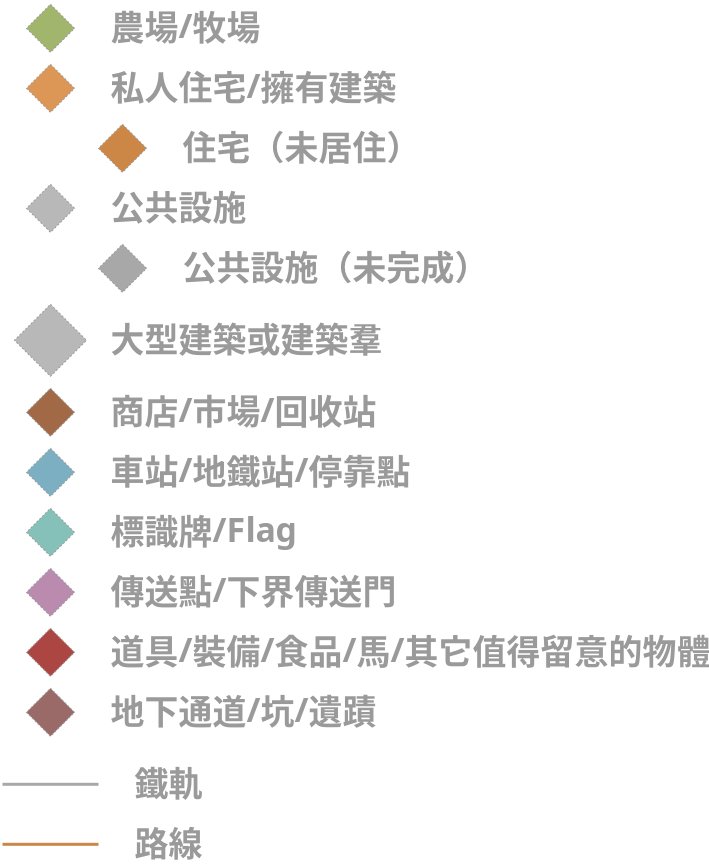 <?xml version="1.0" encoding="UTF-8"?>
<dia:diagram xmlns:dia="http://www.lysator.liu.se/~alla/dia/">
  <dia:layer name="Background" visible="true" active="true">
    <dia:object type="Flowchart - Diamond" version="0" id="O0">
      <dia:attribute name="obj_pos">
        <dia:point val="-15.6,25.2"/>
      </dia:attribute>
      <dia:attribute name="obj_bb">
        <dia:rectangle val="-15.6,25.2;-13.2,27.6"/>
      </dia:attribute>
      <dia:attribute name="elem_corner">
        <dia:point val="-15.6,25.2"/>
      </dia:attribute>
      <dia:attribute name="elem_width">
        <dia:real val="2.4"/>
      </dia:attribute>
      <dia:attribute name="elem_height">
        <dia:real val="2.4"/>
      </dia:attribute>
      <dia:attribute name="border_width">
        <dia:real val="0"/>
      </dia:attribute>
      <dia:attribute name="border_color">
        <dia:color val="#9a9a9a"/>
      </dia:attribute>
      <dia:attribute name="inner_color">
        <dia:color val="#86c1b9"/>
      </dia:attribute>
      <dia:attribute name="show_background">
        <dia:boolean val="true"/>
      </dia:attribute>
      <dia:attribute name="line_style">
        <dia:enum val="4"/>
      </dia:attribute>
      <dia:attribute name="padding">
        <dia:real val="0.354"/>
      </dia:attribute>
      <dia:attribute name="text">
        <dia:composite type="text">
          <dia:attribute name="string">
            <dia:string>##</dia:string>
          </dia:attribute>
          <dia:attribute name="font">
            <dia:font family="sans" style="0" name="Helvetica"/>
          </dia:attribute>
          <dia:attribute name="height">
            <dia:real val="0.8"/>
          </dia:attribute>
          <dia:attribute name="pos">
            <dia:point val="-14.4,26.64"/>
          </dia:attribute>
          <dia:attribute name="color">
            <dia:color val="#9a9a9a"/>
          </dia:attribute>
          <dia:attribute name="alignment">
            <dia:enum val="1"/>
          </dia:attribute>
        </dia:composite>
      </dia:attribute>
    </dia:object>
    <dia:object type="Flowchart - Diamond" version="0" id="O1">
      <dia:attribute name="obj_pos">
        <dia:point val="-15.6,28.2"/>
      </dia:attribute>
      <dia:attribute name="obj_bb">
        <dia:rectangle val="-15.6,28.2;-13.2,30.6"/>
      </dia:attribute>
      <dia:attribute name="elem_corner">
        <dia:point val="-15.6,28.2"/>
      </dia:attribute>
      <dia:attribute name="elem_width">
        <dia:real val="2.4"/>
      </dia:attribute>
      <dia:attribute name="elem_height">
        <dia:real val="2.4"/>
      </dia:attribute>
      <dia:attribute name="border_width">
        <dia:real val="0"/>
      </dia:attribute>
      <dia:attribute name="border_color">
        <dia:color val="#9a9a9a"/>
      </dia:attribute>
      <dia:attribute name="inner_color">
        <dia:color val="#ba8baf"/>
      </dia:attribute>
      <dia:attribute name="show_background">
        <dia:boolean val="true"/>
      </dia:attribute>
      <dia:attribute name="line_style">
        <dia:enum val="4"/>
      </dia:attribute>
      <dia:attribute name="padding">
        <dia:real val="0.354"/>
      </dia:attribute>
      <dia:attribute name="text">
        <dia:composite type="text">
          <dia:attribute name="string">
            <dia:string>##</dia:string>
          </dia:attribute>
          <dia:attribute name="font">
            <dia:font family="sans" style="0" name="Helvetica"/>
          </dia:attribute>
          <dia:attribute name="height">
            <dia:real val="0.8"/>
          </dia:attribute>
          <dia:attribute name="pos">
            <dia:point val="-14.4,29.64"/>
          </dia:attribute>
          <dia:attribute name="color">
            <dia:color val="#9a9a9a"/>
          </dia:attribute>
          <dia:attribute name="alignment">
            <dia:enum val="1"/>
          </dia:attribute>
        </dia:composite>
      </dia:attribute>
    </dia:object>
    <dia:object type="Flowchart - Diamond" version="0" id="O2">
      <dia:attribute name="obj_pos">
        <dia:point val="-15.6,31.2"/>
      </dia:attribute>
      <dia:attribute name="obj_bb">
        <dia:rectangle val="-15.6,31.2;-13.2,33.6"/>
      </dia:attribute>
      <dia:attribute name="elem_corner">
        <dia:point val="-15.6,31.2"/>
      </dia:attribute>
      <dia:attribute name="elem_width">
        <dia:real val="2.4"/>
      </dia:attribute>
      <dia:attribute name="elem_height">
        <dia:real val="2.4"/>
      </dia:attribute>
      <dia:attribute name="border_width">
        <dia:real val="0"/>
      </dia:attribute>
      <dia:attribute name="border_color">
        <dia:color val="#9a9a9a"/>
      </dia:attribute>
      <dia:attribute name="inner_color">
        <dia:color val="#ab4642"/>
      </dia:attribute>
      <dia:attribute name="show_background">
        <dia:boolean val="true"/>
      </dia:attribute>
      <dia:attribute name="line_style">
        <dia:enum val="4"/>
      </dia:attribute>
      <dia:attribute name="padding">
        <dia:real val="0.354"/>
      </dia:attribute>
      <dia:attribute name="text">
        <dia:composite type="text">
          <dia:attribute name="string">
            <dia:string>##</dia:string>
          </dia:attribute>
          <dia:attribute name="font">
            <dia:font family="sans" style="0" name="Helvetica"/>
          </dia:attribute>
          <dia:attribute name="height">
            <dia:real val="0.8"/>
          </dia:attribute>
          <dia:attribute name="pos">
            <dia:point val="-14.4,32.64"/>
          </dia:attribute>
          <dia:attribute name="color">
            <dia:color val="#9a9a9a"/>
          </dia:attribute>
          <dia:attribute name="alignment">
            <dia:enum val="1"/>
          </dia:attribute>
        </dia:composite>
      </dia:attribute>
    </dia:object>
    <dia:object type="Flowchart - Diamond" version="0" id="O3">
      <dia:attribute name="obj_pos">
        <dia:point val="-15.6,0"/>
      </dia:attribute>
      <dia:attribute name="obj_bb">
        <dia:rectangle val="-15.6,0;-13.2,2.4"/>
      </dia:attribute>
      <dia:attribute name="elem_corner">
        <dia:point val="-15.6,0"/>
      </dia:attribute>
      <dia:attribute name="elem_width">
        <dia:real val="2.4"/>
      </dia:attribute>
      <dia:attribute name="elem_height">
        <dia:real val="2.4"/>
      </dia:attribute>
      <dia:attribute name="border_width">
        <dia:real val="0"/>
      </dia:attribute>
      <dia:attribute name="border_color">
        <dia:color val="#9a9a9a"/>
      </dia:attribute>
      <dia:attribute name="inner_color">
        <dia:color val="#a1b56c"/>
      </dia:attribute>
      <dia:attribute name="show_background">
        <dia:boolean val="true"/>
      </dia:attribute>
      <dia:attribute name="line_style">
        <dia:enum val="4"/>
      </dia:attribute>
      <dia:attribute name="padding">
        <dia:real val="0.354"/>
      </dia:attribute>
      <dia:attribute name="text">
        <dia:composite type="text">
          <dia:attribute name="string">
            <dia:string>##</dia:string>
          </dia:attribute>
          <dia:attribute name="font">
            <dia:font family="sans" style="0" name="Helvetica"/>
          </dia:attribute>
          <dia:attribute name="height">
            <dia:real val="0.8"/>
          </dia:attribute>
          <dia:attribute name="pos">
            <dia:point val="-14.4,1.44"/>
          </dia:attribute>
          <dia:attribute name="color">
            <dia:color val="#9a9a9a"/>
          </dia:attribute>
          <dia:attribute name="alignment">
            <dia:enum val="1"/>
          </dia:attribute>
        </dia:composite>
      </dia:attribute>
    </dia:object>
    <dia:object type="Flowchart - Diamond" version="0" id="O4">
      <dia:attribute name="obj_pos">
        <dia:point val="-12,6"/>
      </dia:attribute>
      <dia:attribute name="obj_bb">
        <dia:rectangle val="-12,6;-9.6,8.4"/>
      </dia:attribute>
      <dia:attribute name="elem_corner">
        <dia:point val="-12,6"/>
      </dia:attribute>
      <dia:attribute name="elem_width">
        <dia:real val="2.4"/>
      </dia:attribute>
      <dia:attribute name="elem_height">
        <dia:real val="2.4"/>
      </dia:attribute>
      <dia:attribute name="border_width">
        <dia:real val="0"/>
      </dia:attribute>
      <dia:attribute name="border_color">
        <dia:color val="#9a9a9a"/>
      </dia:attribute>
      <dia:attribute name="inner_color">
        <dia:color val="#cc8646"/>
      </dia:attribute>
      <dia:attribute name="show_background">
        <dia:boolean val="true"/>
      </dia:attribute>
      <dia:attribute name="line_style">
        <dia:enum val="4"/>
      </dia:attribute>
      <dia:attribute name="padding">
        <dia:real val="0.354"/>
      </dia:attribute>
      <dia:attribute name="text">
        <dia:composite type="text">
          <dia:attribute name="string">
            <dia:string>##</dia:string>
          </dia:attribute>
          <dia:attribute name="font">
            <dia:font family="sans" style="0" name="Helvetica"/>
          </dia:attribute>
          <dia:attribute name="height">
            <dia:real val="0.8"/>
          </dia:attribute>
          <dia:attribute name="pos">
            <dia:point val="-10.8,7.44"/>
          </dia:attribute>
          <dia:attribute name="color">
            <dia:color val="#9a9a9a"/>
          </dia:attribute>
          <dia:attribute name="alignment">
            <dia:enum val="1"/>
          </dia:attribute>
        </dia:composite>
      </dia:attribute>
    </dia:object>
    <dia:object type="Flowchart - Diamond" version="0" id="O5">
      <dia:attribute name="obj_pos">
        <dia:point val="-15.6,3"/>
      </dia:attribute>
      <dia:attribute name="obj_bb">
        <dia:rectangle val="-15.6,3;-13.2,5.4"/>
      </dia:attribute>
      <dia:attribute name="elem_corner">
        <dia:point val="-15.6,3"/>
      </dia:attribute>
      <dia:attribute name="elem_width">
        <dia:real val="2.4"/>
      </dia:attribute>
      <dia:attribute name="elem_height">
        <dia:real val="2.4"/>
      </dia:attribute>
      <dia:attribute name="border_width">
        <dia:real val="0"/>
      </dia:attribute>
      <dia:attribute name="border_color">
        <dia:color val="#9a9a9a"/>
      </dia:attribute>
      <dia:attribute name="inner_color">
        <dia:color val="#dc9656"/>
      </dia:attribute>
      <dia:attribute name="show_background">
        <dia:boolean val="true"/>
      </dia:attribute>
      <dia:attribute name="line_style">
        <dia:enum val="4"/>
      </dia:attribute>
      <dia:attribute name="padding">
        <dia:real val="0.354"/>
      </dia:attribute>
      <dia:attribute name="text">
        <dia:composite type="text">
          <dia:attribute name="string">
            <dia:string>##</dia:string>
          </dia:attribute>
          <dia:attribute name="font">
            <dia:font family="sans" style="0" name="Helvetica"/>
          </dia:attribute>
          <dia:attribute name="height">
            <dia:real val="0.8"/>
          </dia:attribute>
          <dia:attribute name="pos">
            <dia:point val="-14.4,4.44"/>
          </dia:attribute>
          <dia:attribute name="color">
            <dia:color val="#9a9a9a"/>
          </dia:attribute>
          <dia:attribute name="alignment">
            <dia:enum val="1"/>
          </dia:attribute>
        </dia:composite>
      </dia:attribute>
    </dia:object>
    <dia:object type="Flowchart - Diamond" version="0" id="O6">
      <dia:attribute name="obj_pos">
        <dia:point val="-15.6,19.2"/>
      </dia:attribute>
      <dia:attribute name="obj_bb">
        <dia:rectangle val="-15.6,19.2;-13.2,21.6"/>
      </dia:attribute>
      <dia:attribute name="elem_corner">
        <dia:point val="-15.6,19.2"/>
      </dia:attribute>
      <dia:attribute name="elem_width">
        <dia:real val="2.4"/>
      </dia:attribute>
      <dia:attribute name="elem_height">
        <dia:real val="2.4"/>
      </dia:attribute>
      <dia:attribute name="border_width">
        <dia:real val="0"/>
      </dia:attribute>
      <dia:attribute name="border_color">
        <dia:color val="#9a9a9a"/>
      </dia:attribute>
      <dia:attribute name="inner_color">
        <dia:color val="#a16946"/>
      </dia:attribute>
      <dia:attribute name="show_background">
        <dia:boolean val="true"/>
      </dia:attribute>
      <dia:attribute name="line_style">
        <dia:enum val="4"/>
      </dia:attribute>
      <dia:attribute name="padding">
        <dia:real val="0.354"/>
      </dia:attribute>
      <dia:attribute name="text">
        <dia:composite type="text">
          <dia:attribute name="string">
            <dia:string>##</dia:string>
          </dia:attribute>
          <dia:attribute name="font">
            <dia:font family="sans" style="0" name="Helvetica"/>
          </dia:attribute>
          <dia:attribute name="height">
            <dia:real val="0.8"/>
          </dia:attribute>
          <dia:attribute name="pos">
            <dia:point val="-14.4,20.64"/>
          </dia:attribute>
          <dia:attribute name="color">
            <dia:color val="#9a9a9a"/>
          </dia:attribute>
          <dia:attribute name="alignment">
            <dia:enum val="1"/>
          </dia:attribute>
        </dia:composite>
      </dia:attribute>
    </dia:object>
    <dia:object type="Flowchart - Diamond" version="0" id="O7">
      <dia:attribute name="obj_pos">
        <dia:point val="-12,12"/>
      </dia:attribute>
      <dia:attribute name="obj_bb">
        <dia:rectangle val="-12,12;-9.6,14.4"/>
      </dia:attribute>
      <dia:attribute name="elem_corner">
        <dia:point val="-12,12"/>
      </dia:attribute>
      <dia:attribute name="elem_width">
        <dia:real val="2.4"/>
      </dia:attribute>
      <dia:attribute name="elem_height">
        <dia:real val="2.4"/>
      </dia:attribute>
      <dia:attribute name="border_width">
        <dia:real val="0"/>
      </dia:attribute>
      <dia:attribute name="border_color">
        <dia:color val="#9a9a9a"/>
      </dia:attribute>
      <dia:attribute name="inner_color">
        <dia:color val="#a8a8a8"/>
      </dia:attribute>
      <dia:attribute name="show_background">
        <dia:boolean val="true"/>
      </dia:attribute>
      <dia:attribute name="line_style">
        <dia:enum val="4"/>
      </dia:attribute>
      <dia:attribute name="padding">
        <dia:real val="0.354"/>
      </dia:attribute>
      <dia:attribute name="text">
        <dia:composite type="text">
          <dia:attribute name="string">
            <dia:string>##</dia:string>
          </dia:attribute>
          <dia:attribute name="font">
            <dia:font family="sans" style="0" name="Helvetica"/>
          </dia:attribute>
          <dia:attribute name="height">
            <dia:real val="0.8"/>
          </dia:attribute>
          <dia:attribute name="pos">
            <dia:point val="-10.8,13.44"/>
          </dia:attribute>
          <dia:attribute name="color">
            <dia:color val="#9a9a9a"/>
          </dia:attribute>
          <dia:attribute name="alignment">
            <dia:enum val="1"/>
          </dia:attribute>
        </dia:composite>
      </dia:attribute>
    </dia:object>
    <dia:object type="Flowchart - Diamond" version="0" id="O8">
      <dia:attribute name="obj_pos">
        <dia:point val="-15.6,9"/>
      </dia:attribute>
      <dia:attribute name="obj_bb">
        <dia:rectangle val="-15.6,9;-13.2,11.4"/>
      </dia:attribute>
      <dia:attribute name="elem_corner">
        <dia:point val="-15.6,9"/>
      </dia:attribute>
      <dia:attribute name="elem_width">
        <dia:real val="2.4"/>
      </dia:attribute>
      <dia:attribute name="elem_height">
        <dia:real val="2.4"/>
      </dia:attribute>
      <dia:attribute name="border_width">
        <dia:real val="0"/>
      </dia:attribute>
      <dia:attribute name="border_color">
        <dia:color val="#9a9a9a"/>
      </dia:attribute>
      <dia:attribute name="inner_color">
        <dia:color val="#b8b8b8"/>
      </dia:attribute>
      <dia:attribute name="show_background">
        <dia:boolean val="true"/>
      </dia:attribute>
      <dia:attribute name="line_style">
        <dia:enum val="4"/>
      </dia:attribute>
      <dia:attribute name="padding">
        <dia:real val="0.354"/>
      </dia:attribute>
      <dia:attribute name="text">
        <dia:composite type="text">
          <dia:attribute name="string">
            <dia:string>##</dia:string>
          </dia:attribute>
          <dia:attribute name="font">
            <dia:font family="sans" style="0" name="Helvetica"/>
          </dia:attribute>
          <dia:attribute name="height">
            <dia:real val="0.8"/>
          </dia:attribute>
          <dia:attribute name="pos">
            <dia:point val="-14.4,10.44"/>
          </dia:attribute>
          <dia:attribute name="color">
            <dia:color val="#9a9a9a"/>
          </dia:attribute>
          <dia:attribute name="alignment">
            <dia:enum val="1"/>
          </dia:attribute>
        </dia:composite>
      </dia:attribute>
    </dia:object>
    <dia:object type="Flowchart - Diamond" version="0" id="O9">
      <dia:attribute name="obj_pos">
        <dia:point val="-15.6,22.2"/>
      </dia:attribute>
      <dia:attribute name="obj_bb">
        <dia:rectangle val="-15.6,22.2;-13.2,24.6"/>
      </dia:attribute>
      <dia:attribute name="elem_corner">
        <dia:point val="-15.6,22.2"/>
      </dia:attribute>
      <dia:attribute name="elem_width">
        <dia:real val="2.4"/>
      </dia:attribute>
      <dia:attribute name="elem_height">
        <dia:real val="2.4"/>
      </dia:attribute>
      <dia:attribute name="border_width">
        <dia:real val="0"/>
      </dia:attribute>
      <dia:attribute name="border_color">
        <dia:color val="#9a9a9a"/>
      </dia:attribute>
      <dia:attribute name="inner_color">
        <dia:color val="#7cafc2"/>
      </dia:attribute>
      <dia:attribute name="show_background">
        <dia:boolean val="true"/>
      </dia:attribute>
      <dia:attribute name="line_style">
        <dia:enum val="4"/>
      </dia:attribute>
      <dia:attribute name="padding">
        <dia:real val="0.354"/>
      </dia:attribute>
      <dia:attribute name="text">
        <dia:composite type="text">
          <dia:attribute name="string">
            <dia:string>##</dia:string>
          </dia:attribute>
          <dia:attribute name="font">
            <dia:font family="sans" style="0" name="Helvetica"/>
          </dia:attribute>
          <dia:attribute name="height">
            <dia:real val="0.8"/>
          </dia:attribute>
          <dia:attribute name="pos">
            <dia:point val="-14.4,23.64"/>
          </dia:attribute>
          <dia:attribute name="color">
            <dia:color val="#9a9a9a"/>
          </dia:attribute>
          <dia:attribute name="alignment">
            <dia:enum val="1"/>
          </dia:attribute>
        </dia:composite>
      </dia:attribute>
    </dia:object>
    <dia:object type="Standard - Line" version="0" id="O10">
      <dia:attribute name="obj_pos">
        <dia:point val="-16.8,39"/>
      </dia:attribute>
      <dia:attribute name="obj_bb">
        <dia:rectangle val="-16.875,38.925;-11.925,39.075"/>
      </dia:attribute>
      <dia:attribute name="conn_endpoints">
        <dia:point val="-16.8,39"/>
        <dia:point val="-12,39"/>
      </dia:attribute>
      <dia:attribute name="numcp">
        <dia:int val="1"/>
      </dia:attribute>
      <dia:attribute name="line_color">
        <dia:color val="#a8a8a8"/>
      </dia:attribute>
      <dia:attribute name="line_width">
        <dia:real val="0.15"/>
      </dia:attribute>
    </dia:object>
    <dia:object type="Standard - Line" version="0" id="O11">
      <dia:attribute name="obj_pos">
        <dia:point val="-16.8,42"/>
      </dia:attribute>
      <dia:attribute name="obj_bb">
        <dia:rectangle val="-16.875,41.925;-11.925,42.075"/>
      </dia:attribute>
      <dia:attribute name="conn_endpoints">
        <dia:point val="-16.8,42"/>
        <dia:point val="-12,42"/>
      </dia:attribute>
      <dia:attribute name="numcp">
        <dia:int val="1"/>
      </dia:attribute>
      <dia:attribute name="line_color">
        <dia:color val="#cc8646"/>
      </dia:attribute>
      <dia:attribute name="line_width">
        <dia:real val="0.15"/>
      </dia:attribute>
    </dia:object>
    <dia:object type="Standard - Text" version="1" id="O12">
      <dia:attribute name="obj_pos">
        <dia:point val="-10.8,1.8"/>
      </dia:attribute>
      <dia:attribute name="obj_bb">
        <dia:rectangle val="-10.8,1.16;-10.8,1.933"/>
      </dia:attribute>
      <dia:attribute name="text">
        <dia:composite type="text">
          <dia:attribute name="string">
            <dia:string>##</dia:string>
          </dia:attribute>
          <dia:attribute name="font">
            <dia:font family="sans" style="0" name="Helvetica"/>
          </dia:attribute>
          <dia:attribute name="height">
            <dia:real val="0.8"/>
          </dia:attribute>
          <dia:attribute name="pos">
            <dia:point val="-10.8,1.8"/>
          </dia:attribute>
          <dia:attribute name="color">
            <dia:color val="#9a9a9a"/>
          </dia:attribute>
          <dia:attribute name="alignment">
            <dia:enum val="0"/>
          </dia:attribute>
        </dia:composite>
      </dia:attribute>
      <dia:attribute name="valign">
        <dia:enum val="3"/>
      </dia:attribute>
    </dia:object>
    <dia:object type="Standard - Text" version="1" id="O13">
      <dia:attribute name="obj_pos">
        <dia:point val="-7.8,7.8"/>
      </dia:attribute>
      <dia:attribute name="obj_bb">
        <dia:rectangle val="-7.8,6.013;4.048,8.18"/>
      </dia:attribute>
      <dia:attribute name="text">
        <dia:composite type="text">
          <dia:attribute name="string">
            <dia:string>#住宅（未居住）#</dia:string>
          </dia:attribute>
          <dia:attribute name="font">
            <dia:font family="MYuenHKS-SemiBold" style="64" name="Courier"/>
          </dia:attribute>
          <dia:attribute name="height">
            <dia:real val="2.117"/>
          </dia:attribute>
          <dia:attribute name="pos">
            <dia:point val="-7.8,7.8"/>
          </dia:attribute>
          <dia:attribute name="color">
            <dia:color val="#9a9a9a"/>
          </dia:attribute>
          <dia:attribute name="alignment">
            <dia:enum val="0"/>
          </dia:attribute>
        </dia:composite>
      </dia:attribute>
      <dia:attribute name="valign">
        <dia:enum val="3"/>
      </dia:attribute>
    </dia:object>
    <dia:object type="Standard - Text" version="1" id="O14">
      <dia:attribute name="obj_pos">
        <dia:point val="-11.4,27"/>
      </dia:attribute>
      <dia:attribute name="obj_bb">
        <dia:rectangle val="-11.4,25.212;-2.562,27.38"/>
      </dia:attribute>
      <dia:attribute name="text">
        <dia:composite type="text">
          <dia:attribute name="string">
            <dia:string>#標識牌/Flag#</dia:string>
          </dia:attribute>
          <dia:attribute name="font">
            <dia:font family="MYuenHKS-SemiBold" style="64" name="Courier"/>
          </dia:attribute>
          <dia:attribute name="height">
            <dia:real val="2.117"/>
          </dia:attribute>
          <dia:attribute name="pos">
            <dia:point val="-11.4,27"/>
          </dia:attribute>
          <dia:attribute name="color">
            <dia:color val="#9a9a9a"/>
          </dia:attribute>
          <dia:attribute name="alignment">
            <dia:enum val="0"/>
          </dia:attribute>
        </dia:composite>
      </dia:attribute>
      <dia:attribute name="valign">
        <dia:enum val="3"/>
      </dia:attribute>
    </dia:object>
    <dia:object type="Standard - Text" version="1" id="O15">
      <dia:attribute name="obj_pos">
        <dia:point val="-11.4,30"/>
      </dia:attribute>
      <dia:attribute name="obj_bb">
        <dia:rectangle val="-11.4,28.212;2.61,30.38"/>
      </dia:attribute>
      <dia:attribute name="text">
        <dia:composite type="text">
          <dia:attribute name="string">
            <dia:string>#傳送點/下界傳送門#</dia:string>
          </dia:attribute>
          <dia:attribute name="font">
            <dia:font family="MYuenHKS-SemiBold" style="64" name="Courier"/>
          </dia:attribute>
          <dia:attribute name="height">
            <dia:real val="2.117"/>
          </dia:attribute>
          <dia:attribute name="pos">
            <dia:point val="-11.4,30"/>
          </dia:attribute>
          <dia:attribute name="color">
            <dia:color val="#9a9a9a"/>
          </dia:attribute>
          <dia:attribute name="alignment">
            <dia:enum val="0"/>
          </dia:attribute>
        </dia:composite>
      </dia:attribute>
      <dia:attribute name="valign">
        <dia:enum val="3"/>
      </dia:attribute>
    </dia:object>
    <dia:object type="Standard - Text" version="1" id="O16">
      <dia:attribute name="obj_pos">
        <dia:point val="-11.4,33"/>
      </dia:attribute>
      <dia:attribute name="obj_bb">
        <dia:rectangle val="-11.4,31.212;17.56,33.38"/>
      </dia:attribute>
      <dia:attribute name="text">
        <dia:composite type="text">
          <dia:attribute name="string">
            <dia:string>#道具/裝備/食品/馬/其它值得留意的物體#</dia:string>
          </dia:attribute>
          <dia:attribute name="font">
            <dia:font family="MYuenHKS-SemiBold" style="64" name="Courier"/>
          </dia:attribute>
          <dia:attribute name="height">
            <dia:real val="2.117"/>
          </dia:attribute>
          <dia:attribute name="pos">
            <dia:point val="-11.4,33"/>
          </dia:attribute>
          <dia:attribute name="color">
            <dia:color val="#9a9a9a"/>
          </dia:attribute>
          <dia:attribute name="alignment">
            <dia:enum val="0"/>
          </dia:attribute>
        </dia:composite>
      </dia:attribute>
      <dia:attribute name="valign">
        <dia:enum val="3"/>
      </dia:attribute>
    </dia:object>
    <dia:object type="Standard - Text" version="1" id="O17">
      <dia:attribute name="obj_pos">
        <dia:point val="-11.4,1.8"/>
      </dia:attribute>
      <dia:attribute name="obj_bb">
        <dia:rectangle val="-11.4,0.013;-4.16,2.18"/>
      </dia:attribute>
      <dia:attribute name="text">
        <dia:composite type="text">
          <dia:attribute name="string">
            <dia:string>#農場/牧場#</dia:string>
          </dia:attribute>
          <dia:attribute name="font">
            <dia:font family="MYuenHKS-SemiBold" style="64" name="Courier"/>
          </dia:attribute>
          <dia:attribute name="height">
            <dia:real val="2.117"/>
          </dia:attribute>
          <dia:attribute name="pos">
            <dia:point val="-11.4,1.8"/>
          </dia:attribute>
          <dia:attribute name="color">
            <dia:color val="#9a9a9a"/>
          </dia:attribute>
          <dia:attribute name="alignment">
            <dia:enum val="0"/>
          </dia:attribute>
        </dia:composite>
      </dia:attribute>
      <dia:attribute name="valign">
        <dia:enum val="3"/>
      </dia:attribute>
    </dia:object>
    <dia:object type="Standard - Text" version="1" id="O18">
      <dia:attribute name="obj_pos">
        <dia:point val="-11.4,4.8"/>
      </dia:attribute>
      <dia:attribute name="obj_bb">
        <dia:rectangle val="-11.4,3.013;2.61,5.18"/>
      </dia:attribute>
      <dia:attribute name="text">
        <dia:composite type="text">
          <dia:attribute name="string">
            <dia:string>#私人住宅/擁有建築#</dia:string>
          </dia:attribute>
          <dia:attribute name="font">
            <dia:font family="MYuenHKS-SemiBold" style="64" name="Courier"/>
          </dia:attribute>
          <dia:attribute name="height">
            <dia:real val="2.117"/>
          </dia:attribute>
          <dia:attribute name="pos">
            <dia:point val="-11.4,4.8"/>
          </dia:attribute>
          <dia:attribute name="color">
            <dia:color val="#9a9a9a"/>
          </dia:attribute>
          <dia:attribute name="alignment">
            <dia:enum val="0"/>
          </dia:attribute>
        </dia:composite>
      </dia:attribute>
      <dia:attribute name="valign">
        <dia:enum val="3"/>
      </dia:attribute>
    </dia:object>
    <dia:object type="Standard - Text" version="1" id="O19">
      <dia:attribute name="obj_pos">
        <dia:point val="-11.4,21"/>
      </dia:attribute>
      <dia:attribute name="obj_bb">
        <dia:rectangle val="-11.4,19.212;1.387,21.38"/>
      </dia:attribute>
      <dia:attribute name="text">
        <dia:composite type="text">
          <dia:attribute name="string">
            <dia:string>#商店/市場/回收站#</dia:string>
          </dia:attribute>
          <dia:attribute name="font">
            <dia:font family="MYuenHKS-SemiBold" style="64" name="Courier"/>
          </dia:attribute>
          <dia:attribute name="height">
            <dia:real val="2.117"/>
          </dia:attribute>
          <dia:attribute name="pos">
            <dia:point val="-11.4,21"/>
          </dia:attribute>
          <dia:attribute name="color">
            <dia:color val="#9a9a9a"/>
          </dia:attribute>
          <dia:attribute name="alignment">
            <dia:enum val="0"/>
          </dia:attribute>
        </dia:composite>
      </dia:attribute>
      <dia:attribute name="valign">
        <dia:enum val="3"/>
      </dia:attribute>
    </dia:object>
    <dia:object type="Standard - Text" version="1" id="O20">
      <dia:attribute name="obj_pos">
        <dia:point val="-7.8,13.8"/>
      </dia:attribute>
      <dia:attribute name="obj_bb">
        <dia:rectangle val="-7.8,12.012;7.433,14.18"/>
      </dia:attribute>
      <dia:attribute name="text">
        <dia:composite type="text">
          <dia:attribute name="string">
            <dia:string>#公共設施（未完成）#</dia:string>
          </dia:attribute>
          <dia:attribute name="font">
            <dia:font family="MYuenHKS-SemiBold" style="64" name="Courier"/>
          </dia:attribute>
          <dia:attribute name="height">
            <dia:real val="2.117"/>
          </dia:attribute>
          <dia:attribute name="pos">
            <dia:point val="-7.8,13.8"/>
          </dia:attribute>
          <dia:attribute name="color">
            <dia:color val="#9a9a9a"/>
          </dia:attribute>
          <dia:attribute name="alignment">
            <dia:enum val="0"/>
          </dia:attribute>
        </dia:composite>
      </dia:attribute>
      <dia:attribute name="valign">
        <dia:enum val="3"/>
      </dia:attribute>
    </dia:object>
    <dia:object type="Standard - Text" version="1" id="O21">
      <dia:attribute name="obj_pos">
        <dia:point val="-11.4,10.8"/>
      </dia:attribute>
      <dia:attribute name="obj_bb">
        <dia:rectangle val="-11.4,9.012;-4.63,11.18"/>
      </dia:attribute>
      <dia:attribute name="text">
        <dia:composite type="text">
          <dia:attribute name="string">
            <dia:string>#公共設施#</dia:string>
          </dia:attribute>
          <dia:attribute name="font">
            <dia:font family="MYuenHKS-SemiBold" style="64" name="Courier"/>
          </dia:attribute>
          <dia:attribute name="height">
            <dia:real val="2.117"/>
          </dia:attribute>
          <dia:attribute name="pos">
            <dia:point val="-11.4,10.8"/>
          </dia:attribute>
          <dia:attribute name="color">
            <dia:color val="#9a9a9a"/>
          </dia:attribute>
          <dia:attribute name="alignment">
            <dia:enum val="0"/>
          </dia:attribute>
        </dia:composite>
      </dia:attribute>
      <dia:attribute name="valign">
        <dia:enum val="3"/>
      </dia:attribute>
    </dia:object>
    <dia:object type="Standard - Text" version="1" id="O22">
      <dia:attribute name="obj_pos">
        <dia:point val="-11.4,24"/>
      </dia:attribute>
      <dia:attribute name="obj_bb">
        <dia:rectangle val="-11.4,22.212;3.08,24.38"/>
      </dia:attribute>
      <dia:attribute name="text">
        <dia:composite type="text">
          <dia:attribute name="string">
            <dia:string>#車站/地鐵站/停靠點#</dia:string>
          </dia:attribute>
          <dia:attribute name="font">
            <dia:font family="MYuenHKS-SemiBold" style="64" name="Courier"/>
          </dia:attribute>
          <dia:attribute name="height">
            <dia:real val="2.117"/>
          </dia:attribute>
          <dia:attribute name="pos">
            <dia:point val="-11.4,24"/>
          </dia:attribute>
          <dia:attribute name="color">
            <dia:color val="#9a9a9a"/>
          </dia:attribute>
          <dia:attribute name="alignment">
            <dia:enum val="0"/>
          </dia:attribute>
        </dia:composite>
      </dia:attribute>
      <dia:attribute name="valign">
        <dia:enum val="3"/>
      </dia:attribute>
    </dia:object>
    <dia:object type="Standard - Text" version="1" id="O23">
      <dia:attribute name="obj_pos">
        <dia:point val="-10.2,39.6"/>
      </dia:attribute>
      <dia:attribute name="obj_bb">
        <dia:rectangle val="-10.2,37.812;-6.815,39.98"/>
      </dia:attribute>
      <dia:attribute name="text">
        <dia:composite type="text">
          <dia:attribute name="string">
            <dia:string>#鐵軌#</dia:string>
          </dia:attribute>
          <dia:attribute name="font">
            <dia:font family="MYuenHKS-SemiBold" style="64" name="Courier"/>
          </dia:attribute>
          <dia:attribute name="height">
            <dia:real val="2.117"/>
          </dia:attribute>
          <dia:attribute name="pos">
            <dia:point val="-10.2,39.6"/>
          </dia:attribute>
          <dia:attribute name="color">
            <dia:color val="#9a9a9a"/>
          </dia:attribute>
          <dia:attribute name="alignment">
            <dia:enum val="0"/>
          </dia:attribute>
        </dia:composite>
      </dia:attribute>
      <dia:attribute name="valign">
        <dia:enum val="3"/>
      </dia:attribute>
    </dia:object>
    <dia:object type="Standard - Text" version="1" id="O24">
      <dia:attribute name="obj_pos">
        <dia:point val="-10.2,42.6"/>
      </dia:attribute>
      <dia:attribute name="obj_bb">
        <dia:rectangle val="-10.2,40.812;-6.815,42.98"/>
      </dia:attribute>
      <dia:attribute name="text">
        <dia:composite type="text">
          <dia:attribute name="string">
            <dia:string>#路線#</dia:string>
          </dia:attribute>
          <dia:attribute name="font">
            <dia:font family="MYuenHKS-SemiBold" style="64" name="Courier"/>
          </dia:attribute>
          <dia:attribute name="height">
            <dia:real val="2.117"/>
          </dia:attribute>
          <dia:attribute name="pos">
            <dia:point val="-10.2,42.6"/>
          </dia:attribute>
          <dia:attribute name="color">
            <dia:color val="#9a9a9a"/>
          </dia:attribute>
          <dia:attribute name="alignment">
            <dia:enum val="0"/>
          </dia:attribute>
        </dia:composite>
      </dia:attribute>
      <dia:attribute name="valign">
        <dia:enum val="3"/>
      </dia:attribute>
    </dia:object>
    <dia:object type="Flowchart - Diamond" version="0" id="O25">
      <dia:attribute name="obj_pos">
        <dia:point val="-16.2,15"/>
      </dia:attribute>
      <dia:attribute name="obj_bb">
        <dia:rectangle val="-16.2,15;-12.6,18.6"/>
      </dia:attribute>
      <dia:attribute name="elem_corner">
        <dia:point val="-16.2,15"/>
      </dia:attribute>
      <dia:attribute name="elem_width">
        <dia:real val="3.6"/>
      </dia:attribute>
      <dia:attribute name="elem_height">
        <dia:real val="3.6"/>
      </dia:attribute>
      <dia:attribute name="border_width">
        <dia:real val="0"/>
      </dia:attribute>
      <dia:attribute name="border_color">
        <dia:color val="#9a9a9a"/>
      </dia:attribute>
      <dia:attribute name="inner_color">
        <dia:color val="#b8b8b8"/>
      </dia:attribute>
      <dia:attribute name="show_background">
        <dia:boolean val="true"/>
      </dia:attribute>
      <dia:attribute name="line_style">
        <dia:enum val="4"/>
      </dia:attribute>
      <dia:attribute name="padding">
        <dia:real val="0.354"/>
      </dia:attribute>
      <dia:attribute name="text">
        <dia:composite type="text">
          <dia:attribute name="string">
            <dia:string>##</dia:string>
          </dia:attribute>
          <dia:attribute name="font">
            <dia:font family="sans" style="0" name="Helvetica"/>
          </dia:attribute>
          <dia:attribute name="height">
            <dia:real val="0.8"/>
          </dia:attribute>
          <dia:attribute name="pos">
            <dia:point val="-14.4,17.04"/>
          </dia:attribute>
          <dia:attribute name="color">
            <dia:color val="#9a9a9a"/>
          </dia:attribute>
          <dia:attribute name="alignment">
            <dia:enum val="1"/>
          </dia:attribute>
        </dia:composite>
      </dia:attribute>
    </dia:object>
    <dia:object type="Standard - Text" version="1" id="O26">
      <dia:attribute name="obj_pos">
        <dia:point val="-11.4,17.4"/>
      </dia:attribute>
      <dia:attribute name="obj_bb">
        <dia:rectangle val="-11.4,15.613;2.14,17.78"/>
      </dia:attribute>
      <dia:attribute name="text">
        <dia:composite type="text">
          <dia:attribute name="string">
            <dia:string>#大型建築或建築羣#</dia:string>
          </dia:attribute>
          <dia:attribute name="font">
            <dia:font family="MYuenHKS-SemiBold" style="64" name="Courier"/>
          </dia:attribute>
          <dia:attribute name="height">
            <dia:real val="2.117"/>
          </dia:attribute>
          <dia:attribute name="pos">
            <dia:point val="-11.4,17.4"/>
          </dia:attribute>
          <dia:attribute name="color">
            <dia:color val="#9a9a9a"/>
          </dia:attribute>
          <dia:attribute name="alignment">
            <dia:enum val="0"/>
          </dia:attribute>
        </dia:composite>
      </dia:attribute>
      <dia:attribute name="valign">
        <dia:enum val="3"/>
      </dia:attribute>
    </dia:object>
    <dia:object type="Flowchart - Diamond" version="0" id="O27">
      <dia:attribute name="obj_pos">
        <dia:point val="-15.6,34.2"/>
      </dia:attribute>
      <dia:attribute name="obj_bb">
        <dia:rectangle val="-15.6,34.2;-13.2,36.6"/>
      </dia:attribute>
      <dia:attribute name="elem_corner">
        <dia:point val="-15.6,34.2"/>
      </dia:attribute>
      <dia:attribute name="elem_width">
        <dia:real val="2.4"/>
      </dia:attribute>
      <dia:attribute name="elem_height">
        <dia:real val="2.4"/>
      </dia:attribute>
      <dia:attribute name="border_width">
        <dia:real val="0"/>
      </dia:attribute>
      <dia:attribute name="border_color">
        <dia:color val="#9a9a9a"/>
      </dia:attribute>
      <dia:attribute name="inner_color">
        <dia:color val="#996a67"/>
      </dia:attribute>
      <dia:attribute name="show_background">
        <dia:boolean val="true"/>
      </dia:attribute>
      <dia:attribute name="line_style">
        <dia:enum val="4"/>
      </dia:attribute>
      <dia:attribute name="padding">
        <dia:real val="0.354"/>
      </dia:attribute>
      <dia:attribute name="text">
        <dia:composite type="text">
          <dia:attribute name="string">
            <dia:string>##</dia:string>
          </dia:attribute>
          <dia:attribute name="font">
            <dia:font family="sans" style="0" name="Helvetica"/>
          </dia:attribute>
          <dia:attribute name="height">
            <dia:real val="0.8"/>
          </dia:attribute>
          <dia:attribute name="pos">
            <dia:point val="-14.4,35.64"/>
          </dia:attribute>
          <dia:attribute name="color">
            <dia:color val="#9a9a9a"/>
          </dia:attribute>
          <dia:attribute name="alignment">
            <dia:enum val="1"/>
          </dia:attribute>
        </dia:composite>
      </dia:attribute>
    </dia:object>
    <dia:object type="Standard - Text" version="1" id="O28">
      <dia:attribute name="obj_pos">
        <dia:point val="-11.4,36"/>
      </dia:attribute>
      <dia:attribute name="obj_bb">
        <dia:rectangle val="-11.4,34.158;1.442,36.488"/>
      </dia:attribute>
      <dia:attribute name="text">
        <dia:composite type="text">
          <dia:attribute name="string">
            <dia:string>#地下通道/坑/遺蹟#</dia:string>
          </dia:attribute>
          <dia:attribute name="font">
            <dia:font family="MYuenHKS-SemiBold" style="64" name="Courier"/>
          </dia:attribute>
          <dia:attribute name="height">
            <dia:real val="2.117"/>
          </dia:attribute>
          <dia:attribute name="pos">
            <dia:point val="-11.4,36"/>
          </dia:attribute>
          <dia:attribute name="color">
            <dia:color val="#9a9a9a"/>
          </dia:attribute>
          <dia:attribute name="alignment">
            <dia:enum val="0"/>
          </dia:attribute>
        </dia:composite>
      </dia:attribute>
      <dia:attribute name="valign">
        <dia:enum val="3"/>
      </dia:attribute>
    </dia:object>
  </dia:layer>
</dia:diagram>
